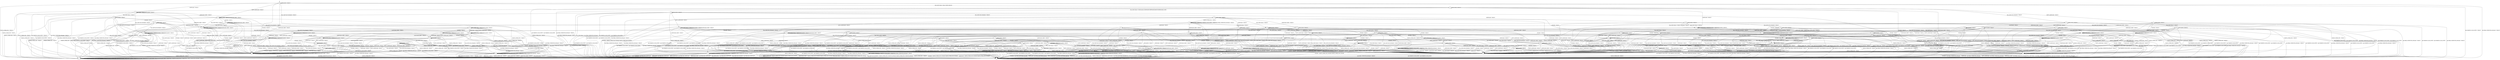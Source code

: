 digraph g {

	s0 [shape="circle" label="s0"];
	s1 [shape="circle" label="s1"];
	s2 [shape="circle" label="s2"];
	s3 [shape="circle" label="s3"];
	s4 [shape="circle" label="s4"];
	s5 [shape="circle" label="s5"];
	s6 [shape="circle" label="s6"];
	s7 [shape="circle" label="s7"];
	s8 [shape="circle" label="s8"];
	s9 [shape="circle" label="s9"];
	s10 [shape="circle" label="s10"];
	s11 [shape="circle" label="s11"];
	s12 [shape="circle" label="s12"];
	s13 [shape="circle" label="s13"];
	s14 [shape="circle" label="s14"];
	s15 [shape="circle" label="s15"];
	s16 [shape="circle" label="s16"];
	s17 [shape="circle" label="s17"];
	s18 [shape="circle" label="s18"];
	s19 [shape="circle" label="s19"];
	s20 [shape="circle" label="s20"];
	s21 [shape="circle" label="s21"];
	s22 [shape="circle" label="s22"];
	s23 [shape="circle" label="s23"];
	s24 [shape="circle" label="s24"];
	s25 [shape="circle" label="s25"];
	s26 [shape="circle" label="s26"];
	s27 [shape="circle" label="s27"];
	s28 [shape="circle" label="s28"];
	s29 [shape="circle" label="s29"];
	s30 [shape="circle" label="s30"];
	s31 [shape="circle" label="s31"];
	s32 [shape="circle" label="s32"];
	s33 [shape="circle" label="s33"];
	s34 [shape="circle" label="s34"];
	s35 [shape="circle" label="s35"];
	s36 [shape="circle" label="s36"];
	s37 [shape="circle" label="s37"];
	s38 [shape="circle" label="s38"];
	s39 [shape="circle" label="s39"];
	s40 [shape="circle" label="s40"];
	s41 [shape="circle" label="s41"];
	s42 [shape="circle" label="s42"];
	s43 [shape="circle" label="s43"];
	s44 [shape="circle" label="s44"];
	s45 [shape="circle" label="s45"];
	s46 [shape="circle" label="s46"];
	s47 [shape="circle" label="s47"];
	s48 [shape="circle" label="s48"];
	s49 [shape="circle" label="s49"];
	s50 [shape="circle" label="s50"];
	s51 [shape="circle" label="s51"];
	s52 [shape="circle" label="s52"];
	s53 [shape="circle" label="s53"];
	s54 [shape="circle" label="s54"];
	s55 [shape="circle" label="s55"];
	s56 [shape="circle" label="s56"];
	s57 [shape="circle" label="s57"];
	s58 [shape="circle" label="s58"];
	s59 [shape="circle" label="s59"];
	s60 [shape="circle" label="s60"];
	s61 [shape="circle" label="s61"];
	s62 [shape="circle" label="s62"];
	s63 [shape="circle" label="s63"];
	s64 [shape="circle" label="s64"];
	s65 [shape="circle" label="s65"];
	s66 [shape="circle" label="s66"];
	s67 [shape="circle" label="s67"];
	s68 [shape="circle" label="s68"];
	s69 [shape="circle" label="s69"];
	s70 [shape="circle" label="s70"];
	s71 [shape="circle" label="s71"];
	s72 [shape="circle" label="s72"];
	s73 [shape="circle" label="s73"];
	s74 [shape="circle" label="s74"];
	s75 [shape="circle" label="s75"];
	s76 [shape="circle" label="s76"];
	s77 [shape="circle" label="s77"];
	s78 [shape="circle" label="s78"];
	s79 [shape="circle" label="s79"];
	s0 -> s1 [label="RSA_CLIENT_HELLO / HELLO_VERIFY_REQUEST"];
	s0 -> s23 [label="RSA_CLIENT_KEY_EXCHANGE / TIMEOUT"];
	s0 -> s11 [label="CHANGE_CIPHER_SPEC / TIMEOUT"];
	s0 -> s3 [label="FINISHED / TIMEOUT"];
	s0 -> s0 [label="APPLICATION / TIMEOUT"];
	s0 -> s12 [label="CERTIFICATE / TIMEOUT"];
	s0 -> s22 [label="EMPTY_CERTIFICATE / TIMEOUT"];
	s0 -> s3 [label="CERTIFICATE_VERIFY / TIMEOUT"];
	s0 -> s4 [label="Alert(WARNING,CLOSE_NOTIFY) / TIMEOUT"];
	s0 -> s4 [label="Alert(FATAL,UNEXPECTED_MESSAGE) / TIMEOUT"];
	s1 -> s2 [label="RSA_CLIENT_HELLO / SERVER_HELLO,CERTIFICATE,CERTIFICATE_REQUEST,SERVER_HELLO_DONE"];
	s1 -> s21 [label="RSA_CLIENT_KEY_EXCHANGE / TIMEOUT"];
	s1 -> s11 [label="CHANGE_CIPHER_SPEC / TIMEOUT"];
	s1 -> s8 [label="FINISHED / TIMEOUT"];
	s1 -> s1 [label="APPLICATION / TIMEOUT"];
	s1 -> s19 [label="CERTIFICATE / TIMEOUT"];
	s1 -> s5 [label="EMPTY_CERTIFICATE / TIMEOUT"];
	s1 -> s8 [label="CERTIFICATE_VERIFY / TIMEOUT"];
	s1 -> s4 [label="Alert(WARNING,CLOSE_NOTIFY) / Alert(WARNING,CLOSE_NOTIFY)"];
	s1 -> s4 [label="Alert(FATAL,UNEXPECTED_MESSAGE) / TIMEOUT"];
	s2 -> s4 [label="RSA_CLIENT_HELLO / Alert(FATAL,UNEXPECTED_MESSAGE)"];
	s2 -> s16 [label="RSA_CLIENT_KEY_EXCHANGE / TIMEOUT"];
	s2 -> s11 [label="CHANGE_CIPHER_SPEC / TIMEOUT"];
	s2 -> s8 [label="FINISHED / TIMEOUT"];
	s2 -> s2 [label="APPLICATION / TIMEOUT"];
	s2 -> s29 [label="CERTIFICATE / TIMEOUT"];
	s2 -> s9 [label="EMPTY_CERTIFICATE / TIMEOUT"];
	s2 -> s8 [label="CERTIFICATE_VERIFY / TIMEOUT"];
	s2 -> s4 [label="Alert(WARNING,CLOSE_NOTIFY) / Alert(WARNING,CLOSE_NOTIFY)"];
	s2 -> s4 [label="Alert(FATAL,UNEXPECTED_MESSAGE) / TIMEOUT"];
	s3 -> s3 [label="RSA_CLIENT_HELLO / TIMEOUT"];
	s3 -> s3 [label="RSA_CLIENT_KEY_EXCHANGE / TIMEOUT"];
	s3 -> s11 [label="CHANGE_CIPHER_SPEC / TIMEOUT"];
	s3 -> s3 [label="FINISHED / TIMEOUT"];
	s3 -> s3 [label="APPLICATION / TIMEOUT"];
	s3 -> s3 [label="CERTIFICATE / TIMEOUT"];
	s3 -> s3 [label="EMPTY_CERTIFICATE / TIMEOUT"];
	s3 -> s3 [label="CERTIFICATE_VERIFY / TIMEOUT"];
	s3 -> s4 [label="Alert(WARNING,CLOSE_NOTIFY) / TIMEOUT"];
	s3 -> s4 [label="Alert(FATAL,UNEXPECTED_MESSAGE) / TIMEOUT"];
	s4 -> s4 [label="RSA_CLIENT_HELLO / SOCKET_CLOSED"];
	s4 -> s4 [label="RSA_CLIENT_KEY_EXCHANGE / SOCKET_CLOSED"];
	s4 -> s4 [label="CHANGE_CIPHER_SPEC / SOCKET_CLOSED"];
	s4 -> s4 [label="FINISHED / SOCKET_CLOSED"];
	s4 -> s4 [label="APPLICATION / SOCKET_CLOSED"];
	s4 -> s4 [label="CERTIFICATE / SOCKET_CLOSED"];
	s4 -> s4 [label="EMPTY_CERTIFICATE / SOCKET_CLOSED"];
	s4 -> s4 [label="CERTIFICATE_VERIFY / SOCKET_CLOSED"];
	s4 -> s4 [label="Alert(WARNING,CLOSE_NOTIFY) / SOCKET_CLOSED"];
	s4 -> s4 [label="Alert(FATAL,UNEXPECTED_MESSAGE) / SOCKET_CLOSED"];
	s5 -> s62 [label="RSA_CLIENT_HELLO / TIMEOUT"];
	s5 -> s69 [label="RSA_CLIENT_KEY_EXCHANGE / TIMEOUT"];
	s5 -> s6 [label="CHANGE_CIPHER_SPEC / TIMEOUT"];
	s5 -> s35 [label="FINISHED / TIMEOUT"];
	s5 -> s5 [label="APPLICATION / TIMEOUT"];
	s5 -> s8 [label="CERTIFICATE / TIMEOUT"];
	s5 -> s8 [label="EMPTY_CERTIFICATE / TIMEOUT"];
	s5 -> s7 [label="CERTIFICATE_VERIFY / TIMEOUT"];
	s5 -> s4 [label="Alert(WARNING,CLOSE_NOTIFY) / Alert(WARNING,CLOSE_NOTIFY)"];
	s5 -> s4 [label="Alert(FATAL,UNEXPECTED_MESSAGE) / TIMEOUT"];
	s6 -> s4 [label="RSA_CLIENT_HELLO / Alert(FATAL,UNEXPECTED_MESSAGE)"];
	s6 -> s4 [label="RSA_CLIENT_KEY_EXCHANGE / Alert(FATAL,UNEXPECTED_MESSAGE)"];
	s6 -> s11 [label="CHANGE_CIPHER_SPEC / TIMEOUT"];
	s6 -> s4 [label="FINISHED / Alert(FATAL,UNEXPECTED_MESSAGE)"];
	s6 -> s6 [label="APPLICATION / TIMEOUT"];
	s6 -> s4 [label="CERTIFICATE / Alert(FATAL,UNEXPECTED_MESSAGE)"];
	s6 -> s4 [label="EMPTY_CERTIFICATE / Alert(FATAL,UNEXPECTED_MESSAGE)"];
	s6 -> s4 [label="CERTIFICATE_VERIFY / Alert(FATAL,UNEXPECTED_MESSAGE)"];
	s6 -> s6 [label="Alert(WARNING,CLOSE_NOTIFY) / TIMEOUT"];
	s6 -> s6 [label="Alert(FATAL,UNEXPECTED_MESSAGE) / TIMEOUT"];
	s7 -> s7 [label="RSA_CLIENT_HELLO / TIMEOUT"];
	s7 -> s26 [label="RSA_CLIENT_KEY_EXCHANGE / TIMEOUT"];
	s7 -> s6 [label="CHANGE_CIPHER_SPEC / TIMEOUT"];
	s7 -> s33 [label="FINISHED / TIMEOUT"];
	s7 -> s7 [label="APPLICATION / TIMEOUT"];
	s7 -> s8 [label="CERTIFICATE / TIMEOUT"];
	s7 -> s8 [label="EMPTY_CERTIFICATE / TIMEOUT"];
	s7 -> s8 [label="CERTIFICATE_VERIFY / TIMEOUT"];
	s7 -> s4 [label="Alert(WARNING,CLOSE_NOTIFY) / Alert(WARNING,CLOSE_NOTIFY)"];
	s7 -> s4 [label="Alert(FATAL,UNEXPECTED_MESSAGE) / TIMEOUT"];
	s8 -> s8 [label="RSA_CLIENT_HELLO / TIMEOUT"];
	s8 -> s8 [label="RSA_CLIENT_KEY_EXCHANGE / TIMEOUT"];
	s8 -> s11 [label="CHANGE_CIPHER_SPEC / TIMEOUT"];
	s8 -> s8 [label="FINISHED / TIMEOUT"];
	s8 -> s8 [label="APPLICATION / TIMEOUT"];
	s8 -> s8 [label="CERTIFICATE / TIMEOUT"];
	s8 -> s8 [label="EMPTY_CERTIFICATE / TIMEOUT"];
	s8 -> s8 [label="CERTIFICATE_VERIFY / TIMEOUT"];
	s8 -> s4 [label="Alert(WARNING,CLOSE_NOTIFY) / Alert(WARNING,CLOSE_NOTIFY)"];
	s8 -> s4 [label="Alert(FATAL,UNEXPECTED_MESSAGE) / TIMEOUT"];
	s9 -> s9 [label="RSA_CLIENT_HELLO / TIMEOUT"];
	s9 -> s27 [label="RSA_CLIENT_KEY_EXCHANGE / TIMEOUT"];
	s9 -> s10 [label="CHANGE_CIPHER_SPEC / TIMEOUT"];
	s9 -> s55 [label="FINISHED / TIMEOUT"];
	s9 -> s9 [label="APPLICATION / TIMEOUT"];
	s9 -> s8 [label="CERTIFICATE / TIMEOUT"];
	s9 -> s8 [label="EMPTY_CERTIFICATE / TIMEOUT"];
	s9 -> s9 [label="CERTIFICATE_VERIFY / TIMEOUT"];
	s9 -> s4 [label="Alert(WARNING,CLOSE_NOTIFY) / Alert(WARNING,CLOSE_NOTIFY)"];
	s9 -> s4 [label="Alert(FATAL,UNEXPECTED_MESSAGE) / TIMEOUT"];
	s10 -> s4 [label="RSA_CLIENT_HELLO / Alert(FATAL,BAD_CERTIFICATE)"];
	s10 -> s4 [label="RSA_CLIENT_KEY_EXCHANGE / Alert(FATAL,BAD_CERTIFICATE)"];
	s10 -> s11 [label="CHANGE_CIPHER_SPEC / TIMEOUT"];
	s10 -> s4 [label="FINISHED / Alert(FATAL,BAD_CERTIFICATE)"];
	s10 -> s10 [label="APPLICATION / TIMEOUT"];
	s10 -> s4 [label="CERTIFICATE / Alert(FATAL,BAD_CERTIFICATE)"];
	s10 -> s4 [label="EMPTY_CERTIFICATE / Alert(FATAL,BAD_CERTIFICATE)"];
	s10 -> s4 [label="CERTIFICATE_VERIFY / Alert(FATAL,BAD_CERTIFICATE)"];
	s10 -> s10 [label="Alert(WARNING,CLOSE_NOTIFY) / TIMEOUT"];
	s10 -> s10 [label="Alert(FATAL,UNEXPECTED_MESSAGE) / TIMEOUT"];
	s11 -> s11 [label="RSA_CLIENT_HELLO / TIMEOUT"];
	s11 -> s11 [label="RSA_CLIENT_KEY_EXCHANGE / TIMEOUT"];
	s11 -> s11 [label="CHANGE_CIPHER_SPEC / TIMEOUT"];
	s11 -> s11 [label="FINISHED / TIMEOUT"];
	s11 -> s11 [label="APPLICATION / TIMEOUT"];
	s11 -> s11 [label="CERTIFICATE / TIMEOUT"];
	s11 -> s11 [label="EMPTY_CERTIFICATE / TIMEOUT"];
	s11 -> s11 [label="CERTIFICATE_VERIFY / TIMEOUT"];
	s11 -> s11 [label="Alert(WARNING,CLOSE_NOTIFY) / TIMEOUT"];
	s11 -> s11 [label="Alert(FATAL,UNEXPECTED_MESSAGE) / TIMEOUT"];
	s12 -> s75 [label="RSA_CLIENT_HELLO / TIMEOUT"];
	s12 -> s13 [label="RSA_CLIENT_KEY_EXCHANGE / TIMEOUT"];
	s12 -> s11 [label="CHANGE_CIPHER_SPEC / TIMEOUT"];
	s12 -> s12 [label="FINISHED / TIMEOUT"];
	s12 -> s12 [label="APPLICATION / TIMEOUT"];
	s12 -> s3 [label="CERTIFICATE / TIMEOUT"];
	s12 -> s3 [label="EMPTY_CERTIFICATE / TIMEOUT"];
	s12 -> s22 [label="CERTIFICATE_VERIFY / TIMEOUT"];
	s12 -> s4 [label="Alert(WARNING,CLOSE_NOTIFY) / TIMEOUT"];
	s12 -> s4 [label="Alert(FATAL,UNEXPECTED_MESSAGE) / TIMEOUT"];
	s13 -> s13 [label="RSA_CLIENT_HELLO / TIMEOUT"];
	s13 -> s3 [label="RSA_CLIENT_KEY_EXCHANGE / TIMEOUT"];
	s13 -> s11 [label="CHANGE_CIPHER_SPEC / TIMEOUT"];
	s13 -> s13 [label="FINISHED / TIMEOUT"];
	s13 -> s13 [label="APPLICATION / TIMEOUT"];
	s13 -> s3 [label="CERTIFICATE / TIMEOUT"];
	s13 -> s3 [label="EMPTY_CERTIFICATE / TIMEOUT"];
	s13 -> s14 [label="CERTIFICATE_VERIFY / TIMEOUT"];
	s13 -> s4 [label="Alert(WARNING,CLOSE_NOTIFY) / TIMEOUT"];
	s13 -> s4 [label="Alert(FATAL,UNEXPECTED_MESSAGE) / TIMEOUT"];
	s14 -> s14 [label="RSA_CLIENT_HELLO / TIMEOUT"];
	s14 -> s3 [label="RSA_CLIENT_KEY_EXCHANGE / TIMEOUT"];
	s14 -> s15 [label="CHANGE_CIPHER_SPEC / TIMEOUT"];
	s14 -> s43 [label="FINISHED / TIMEOUT"];
	s14 -> s14 [label="APPLICATION / TIMEOUT"];
	s14 -> s3 [label="CERTIFICATE / TIMEOUT"];
	s14 -> s3 [label="EMPTY_CERTIFICATE / TIMEOUT"];
	s14 -> s3 [label="CERTIFICATE_VERIFY / TIMEOUT"];
	s14 -> s4 [label="Alert(WARNING,CLOSE_NOTIFY) / TIMEOUT"];
	s14 -> s4 [label="Alert(FATAL,UNEXPECTED_MESSAGE) / TIMEOUT"];
	s15 -> s4 [label="RSA_CLIENT_HELLO / TIMEOUT"];
	s15 -> s4 [label="RSA_CLIENT_KEY_EXCHANGE / TIMEOUT"];
	s15 -> s11 [label="CHANGE_CIPHER_SPEC / TIMEOUT"];
	s15 -> s4 [label="FINISHED / TIMEOUT"];
	s15 -> s15 [label="APPLICATION / TIMEOUT"];
	s15 -> s4 [label="CERTIFICATE / TIMEOUT"];
	s15 -> s4 [label="EMPTY_CERTIFICATE / TIMEOUT"];
	s15 -> s4 [label="CERTIFICATE_VERIFY / TIMEOUT"];
	s15 -> s15 [label="Alert(WARNING,CLOSE_NOTIFY) / TIMEOUT"];
	s15 -> s15 [label="Alert(FATAL,UNEXPECTED_MESSAGE) / TIMEOUT"];
	s16 -> s28 [label="RSA_CLIENT_HELLO / TIMEOUT"];
	s16 -> s8 [label="RSA_CLIENT_KEY_EXCHANGE / TIMEOUT"];
	s16 -> s20 [label="CHANGE_CIPHER_SPEC / TIMEOUT"];
	s16 -> s36 [label="FINISHED / TIMEOUT"];
	s16 -> s16 [label="APPLICATION / TIMEOUT"];
	s16 -> s51 [label="CERTIFICATE / TIMEOUT"];
	s16 -> s27 [label="EMPTY_CERTIFICATE / TIMEOUT"];
	s16 -> s17 [label="CERTIFICATE_VERIFY / TIMEOUT"];
	s16 -> s4 [label="Alert(WARNING,CLOSE_NOTIFY) / Alert(WARNING,CLOSE_NOTIFY)"];
	s16 -> s4 [label="Alert(FATAL,UNEXPECTED_MESSAGE) / TIMEOUT"];
	s17 -> s65 [label="RSA_CLIENT_HELLO / TIMEOUT"];
	s17 -> s8 [label="RSA_CLIENT_KEY_EXCHANGE / TIMEOUT"];
	s17 -> s18 [label="CHANGE_CIPHER_SPEC / TIMEOUT"];
	s17 -> s40 [label="FINISHED / TIMEOUT"];
	s17 -> s17 [label="APPLICATION / TIMEOUT"];
	s17 -> s47 [label="CERTIFICATE / TIMEOUT"];
	s17 -> s47 [label="EMPTY_CERTIFICATE / TIMEOUT"];
	s17 -> s8 [label="CERTIFICATE_VERIFY / TIMEOUT"];
	s17 -> s4 [label="Alert(WARNING,CLOSE_NOTIFY) / Alert(WARNING,CLOSE_NOTIFY)"];
	s17 -> s4 [label="Alert(FATAL,UNEXPECTED_MESSAGE) / TIMEOUT"];
	s18 -> s4 [label="RSA_CLIENT_HELLO / Alert(FATAL,HANDSHAKE_FAILURE)"];
	s18 -> s4 [label="RSA_CLIENT_KEY_EXCHANGE / Alert(FATAL,HANDSHAKE_FAILURE)"];
	s18 -> s11 [label="CHANGE_CIPHER_SPEC / TIMEOUT"];
	s18 -> s4 [label="FINISHED / Alert(FATAL,HANDSHAKE_FAILURE)"];
	s18 -> s18 [label="APPLICATION / TIMEOUT"];
	s18 -> s4 [label="CERTIFICATE / Alert(FATAL,HANDSHAKE_FAILURE)"];
	s18 -> s4 [label="EMPTY_CERTIFICATE / Alert(FATAL,HANDSHAKE_FAILURE)"];
	s18 -> s4 [label="CERTIFICATE_VERIFY / Alert(FATAL,HANDSHAKE_FAILURE)"];
	s18 -> s18 [label="Alert(WARNING,CLOSE_NOTIFY) / TIMEOUT"];
	s18 -> s18 [label="Alert(FATAL,UNEXPECTED_MESSAGE) / TIMEOUT"];
	s19 -> s19 [label="RSA_CLIENT_HELLO / TIMEOUT"];
	s19 -> s32 [label="RSA_CLIENT_KEY_EXCHANGE / TIMEOUT"];
	s19 -> s11 [label="CHANGE_CIPHER_SPEC / TIMEOUT"];
	s19 -> s19 [label="FINISHED / TIMEOUT"];
	s19 -> s19 [label="APPLICATION / TIMEOUT"];
	s19 -> s8 [label="CERTIFICATE / TIMEOUT"];
	s19 -> s8 [label="EMPTY_CERTIFICATE / TIMEOUT"];
	s19 -> s7 [label="CERTIFICATE_VERIFY / TIMEOUT"];
	s19 -> s4 [label="Alert(WARNING,CLOSE_NOTIFY) / Alert(WARNING,CLOSE_NOTIFY)"];
	s19 -> s4 [label="Alert(FATAL,UNEXPECTED_MESSAGE) / TIMEOUT"];
	s20 -> s28 [label="RSA_CLIENT_HELLO / TIMEOUT"];
	s20 -> s8 [label="RSA_CLIENT_KEY_EXCHANGE / TIMEOUT"];
	s20 -> s11 [label="CHANGE_CIPHER_SPEC / TIMEOUT"];
	s20 -> s4 [label="FINISHED / CHANGE_CIPHER_SPEC,FINISHED,CHANGE_CIPHER_SPEC,FINISHED"];
	s20 -> s20 [label="APPLICATION / TIMEOUT"];
	s20 -> s37 [label="CERTIFICATE / TIMEOUT"];
	s20 -> s25 [label="EMPTY_CERTIFICATE / TIMEOUT"];
	s20 -> s49 [label="CERTIFICATE_VERIFY / TIMEOUT"];
	s20 -> s20 [label="Alert(WARNING,CLOSE_NOTIFY) / TIMEOUT"];
	s20 -> s20 [label="Alert(FATAL,UNEXPECTED_MESSAGE) / TIMEOUT"];
	s21 -> s28 [label="RSA_CLIENT_HELLO / TIMEOUT"];
	s21 -> s8 [label="RSA_CLIENT_KEY_EXCHANGE / TIMEOUT"];
	s21 -> s6 [label="CHANGE_CIPHER_SPEC / TIMEOUT"];
	s21 -> s36 [label="FINISHED / TIMEOUT"];
	s21 -> s21 [label="APPLICATION / TIMEOUT"];
	s21 -> s69 [label="CERTIFICATE / TIMEOUT"];
	s21 -> s69 [label="EMPTY_CERTIFICATE / TIMEOUT"];
	s21 -> s24 [label="CERTIFICATE_VERIFY / TIMEOUT"];
	s21 -> s4 [label="Alert(WARNING,CLOSE_NOTIFY) / Alert(WARNING,CLOSE_NOTIFY)"];
	s21 -> s4 [label="Alert(FATAL,UNEXPECTED_MESSAGE) / TIMEOUT"];
	s22 -> s54 [label="RSA_CLIENT_HELLO / TIMEOUT"];
	s22 -> s34 [label="RSA_CLIENT_KEY_EXCHANGE / TIMEOUT"];
	s22 -> s15 [label="CHANGE_CIPHER_SPEC / TIMEOUT"];
	s22 -> s58 [label="FINISHED / TIMEOUT"];
	s22 -> s22 [label="APPLICATION / TIMEOUT"];
	s22 -> s3 [label="CERTIFICATE / TIMEOUT"];
	s22 -> s3 [label="EMPTY_CERTIFICATE / TIMEOUT"];
	s22 -> s22 [label="CERTIFICATE_VERIFY / TIMEOUT"];
	s22 -> s4 [label="Alert(WARNING,CLOSE_NOTIFY) / TIMEOUT"];
	s22 -> s4 [label="Alert(FATAL,UNEXPECTED_MESSAGE) / TIMEOUT"];
	s23 -> s23 [label="RSA_CLIENT_HELLO / TIMEOUT"];
	s23 -> s3 [label="RSA_CLIENT_KEY_EXCHANGE / TIMEOUT"];
	s23 -> s15 [label="CHANGE_CIPHER_SPEC / TIMEOUT"];
	s23 -> s52 [label="FINISHED / TIMEOUT"];
	s23 -> s23 [label="APPLICATION / TIMEOUT"];
	s23 -> s34 [label="CERTIFICATE / TIMEOUT"];
	s23 -> s34 [label="EMPTY_CERTIFICATE / TIMEOUT"];
	s23 -> s72 [label="CERTIFICATE_VERIFY / TIMEOUT"];
	s23 -> s4 [label="Alert(WARNING,CLOSE_NOTIFY) / TIMEOUT"];
	s23 -> s4 [label="Alert(FATAL,UNEXPECTED_MESSAGE) / TIMEOUT"];
	s24 -> s44 [label="RSA_CLIENT_HELLO / TIMEOUT"];
	s24 -> s8 [label="RSA_CLIENT_KEY_EXCHANGE / TIMEOUT"];
	s24 -> s6 [label="CHANGE_CIPHER_SPEC / TIMEOUT"];
	s24 -> s57 [label="FINISHED / TIMEOUT"];
	s24 -> s24 [label="APPLICATION / TIMEOUT"];
	s24 -> s26 [label="CERTIFICATE / TIMEOUT"];
	s24 -> s26 [label="EMPTY_CERTIFICATE / TIMEOUT"];
	s24 -> s8 [label="CERTIFICATE_VERIFY / TIMEOUT"];
	s24 -> s4 [label="Alert(WARNING,CLOSE_NOTIFY) / Alert(WARNING,CLOSE_NOTIFY)"];
	s24 -> s4 [label="Alert(FATAL,UNEXPECTED_MESSAGE) / TIMEOUT"];
	s25 -> s25 [label="RSA_CLIENT_HELLO / TIMEOUT"];
	s25 -> s8 [label="RSA_CLIENT_KEY_EXCHANGE / TIMEOUT"];
	s25 -> s10 [label="CHANGE_CIPHER_SPEC / TIMEOUT"];
	s25 -> s25 [label="FINISHED / TIMEOUT"];
	s25 -> s8 [label="APPLICATION / TIMEOUT"];
	s25 -> s8 [label="CERTIFICATE / TIMEOUT"];
	s25 -> s8 [label="EMPTY_CERTIFICATE / TIMEOUT"];
	s25 -> s25 [label="CERTIFICATE_VERIFY / TIMEOUT"];
	s25 -> s4 [label="Alert(WARNING,CLOSE_NOTIFY) / Alert(WARNING,CLOSE_NOTIFY)"];
	s25 -> s4 [label="Alert(FATAL,UNEXPECTED_MESSAGE) / TIMEOUT"];
	s26 -> s26 [label="RSA_CLIENT_HELLO / TIMEOUT"];
	s26 -> s8 [label="RSA_CLIENT_KEY_EXCHANGE / TIMEOUT"];
	s26 -> s6 [label="CHANGE_CIPHER_SPEC / TIMEOUT"];
	s26 -> s41 [label="FINISHED / TIMEOUT"];
	s26 -> s26 [label="APPLICATION / TIMEOUT"];
	s26 -> s8 [label="CERTIFICATE / TIMEOUT"];
	s26 -> s8 [label="EMPTY_CERTIFICATE / TIMEOUT"];
	s26 -> s8 [label="CERTIFICATE_VERIFY / TIMEOUT"];
	s26 -> s4 [label="Alert(WARNING,CLOSE_NOTIFY) / Alert(WARNING,CLOSE_NOTIFY)"];
	s26 -> s4 [label="Alert(FATAL,UNEXPECTED_MESSAGE) / TIMEOUT"];
	s27 -> s78 [label="RSA_CLIENT_HELLO / TIMEOUT"];
	s27 -> s8 [label="RSA_CLIENT_KEY_EXCHANGE / TIMEOUT"];
	s27 -> s10 [label="CHANGE_CIPHER_SPEC / TIMEOUT"];
	s27 -> s63 [label="FINISHED / TIMEOUT"];
	s27 -> s27 [label="APPLICATION / TIMEOUT"];
	s27 -> s8 [label="CERTIFICATE / TIMEOUT"];
	s27 -> s8 [label="EMPTY_CERTIFICATE / TIMEOUT"];
	s27 -> s46 [label="CERTIFICATE_VERIFY / TIMEOUT"];
	s27 -> s4 [label="Alert(WARNING,CLOSE_NOTIFY) / Alert(WARNING,CLOSE_NOTIFY)"];
	s27 -> s4 [label="Alert(FATAL,UNEXPECTED_MESSAGE) / TIMEOUT"];
	s28 -> s8 [label="RSA_CLIENT_HELLO / TIMEOUT"];
	s28 -> s8 [label="RSA_CLIENT_KEY_EXCHANGE / TIMEOUT"];
	s28 -> s6 [label="CHANGE_CIPHER_SPEC / TIMEOUT"];
	s28 -> s68 [label="FINISHED / TIMEOUT"];
	s28 -> s28 [label="APPLICATION / TIMEOUT"];
	s28 -> s50 [label="CERTIFICATE / TIMEOUT"];
	s28 -> s50 [label="EMPTY_CERTIFICATE / TIMEOUT"];
	s28 -> s44 [label="CERTIFICATE_VERIFY / TIMEOUT"];
	s28 -> s4 [label="Alert(WARNING,CLOSE_NOTIFY) / Alert(WARNING,CLOSE_NOTIFY)"];
	s28 -> s4 [label="Alert(FATAL,UNEXPECTED_MESSAGE) / TIMEOUT"];
	s29 -> s19 [label="RSA_CLIENT_HELLO / TIMEOUT"];
	s29 -> s30 [label="RSA_CLIENT_KEY_EXCHANGE / TIMEOUT"];
	s29 -> s11 [label="CHANGE_CIPHER_SPEC / TIMEOUT"];
	s29 -> s19 [label="FINISHED / TIMEOUT"];
	s29 -> s29 [label="APPLICATION / TIMEOUT"];
	s29 -> s8 [label="CERTIFICATE / TIMEOUT"];
	s29 -> s8 [label="EMPTY_CERTIFICATE / TIMEOUT"];
	s29 -> s31 [label="CERTIFICATE_VERIFY / TIMEOUT"];
	s29 -> s4 [label="Alert(WARNING,CLOSE_NOTIFY) / Alert(WARNING,CLOSE_NOTIFY)"];
	s29 -> s4 [label="Alert(FATAL,UNEXPECTED_MESSAGE) / TIMEOUT"];
	s30 -> s32 [label="RSA_CLIENT_HELLO / TIMEOUT"];
	s30 -> s8 [label="RSA_CLIENT_KEY_EXCHANGE / TIMEOUT"];
	s30 -> s11 [label="CHANGE_CIPHER_SPEC / TIMEOUT"];
	s30 -> s32 [label="FINISHED / TIMEOUT"];
	s30 -> s30 [label="APPLICATION / TIMEOUT"];
	s30 -> s8 [label="CERTIFICATE / TIMEOUT"];
	s30 -> s8 [label="EMPTY_CERTIFICATE / TIMEOUT"];
	s30 -> s45 [label="CERTIFICATE_VERIFY / TIMEOUT"];
	s30 -> s4 [label="Alert(WARNING,CLOSE_NOTIFY) / Alert(WARNING,CLOSE_NOTIFY)"];
	s30 -> s4 [label="Alert(FATAL,UNEXPECTED_MESSAGE) / TIMEOUT"];
	s31 -> s7 [label="RSA_CLIENT_HELLO / TIMEOUT"];
	s31 -> s45 [label="RSA_CLIENT_KEY_EXCHANGE / TIMEOUT"];
	s31 -> s6 [label="CHANGE_CIPHER_SPEC / TIMEOUT"];
	s31 -> s33 [label="FINISHED / TIMEOUT"];
	s31 -> s31 [label="APPLICATION / TIMEOUT"];
	s31 -> s8 [label="CERTIFICATE / TIMEOUT"];
	s31 -> s8 [label="EMPTY_CERTIFICATE / TIMEOUT"];
	s31 -> s8 [label="CERTIFICATE_VERIFY / TIMEOUT"];
	s31 -> s4 [label="Alert(WARNING,CLOSE_NOTIFY) / Alert(WARNING,CLOSE_NOTIFY)"];
	s31 -> s4 [label="Alert(FATAL,UNEXPECTED_MESSAGE) / TIMEOUT"];
	s32 -> s32 [label="RSA_CLIENT_HELLO / TIMEOUT"];
	s32 -> s8 [label="RSA_CLIENT_KEY_EXCHANGE / TIMEOUT"];
	s32 -> s11 [label="CHANGE_CIPHER_SPEC / TIMEOUT"];
	s32 -> s32 [label="FINISHED / TIMEOUT"];
	s32 -> s32 [label="APPLICATION / TIMEOUT"];
	s32 -> s8 [label="CERTIFICATE / TIMEOUT"];
	s32 -> s8 [label="EMPTY_CERTIFICATE / TIMEOUT"];
	s32 -> s26 [label="CERTIFICATE_VERIFY / TIMEOUT"];
	s32 -> s4 [label="Alert(WARNING,CLOSE_NOTIFY) / Alert(WARNING,CLOSE_NOTIFY)"];
	s32 -> s4 [label="Alert(FATAL,UNEXPECTED_MESSAGE) / TIMEOUT"];
	s33 -> s33 [label="RSA_CLIENT_HELLO / TIMEOUT"];
	s33 -> s41 [label="RSA_CLIENT_KEY_EXCHANGE / TIMEOUT"];
	s33 -> s6 [label="CHANGE_CIPHER_SPEC / TIMEOUT"];
	s33 -> s8 [label="FINISHED / TIMEOUT"];
	s33 -> s33 [label="APPLICATION / TIMEOUT"];
	s33 -> s8 [label="CERTIFICATE / TIMEOUT"];
	s33 -> s8 [label="EMPTY_CERTIFICATE / TIMEOUT"];
	s33 -> s8 [label="CERTIFICATE_VERIFY / TIMEOUT"];
	s33 -> s4 [label="Alert(WARNING,CLOSE_NOTIFY) / Alert(WARNING,CLOSE_NOTIFY)"];
	s33 -> s4 [label="Alert(FATAL,UNEXPECTED_MESSAGE) / TIMEOUT"];
	s34 -> s34 [label="RSA_CLIENT_HELLO / TIMEOUT"];
	s34 -> s3 [label="RSA_CLIENT_KEY_EXCHANGE / TIMEOUT"];
	s34 -> s15 [label="CHANGE_CIPHER_SPEC / TIMEOUT"];
	s34 -> s73 [label="FINISHED / TIMEOUT"];
	s34 -> s34 [label="APPLICATION / TIMEOUT"];
	s34 -> s3 [label="CERTIFICATE / TIMEOUT"];
	s34 -> s3 [label="EMPTY_CERTIFICATE / TIMEOUT"];
	s34 -> s14 [label="CERTIFICATE_VERIFY / TIMEOUT"];
	s34 -> s4 [label="Alert(WARNING,CLOSE_NOTIFY) / TIMEOUT"];
	s34 -> s4 [label="Alert(FATAL,UNEXPECTED_MESSAGE) / TIMEOUT"];
	s35 -> s35 [label="RSA_CLIENT_HELLO / TIMEOUT"];
	s35 -> s56 [label="RSA_CLIENT_KEY_EXCHANGE / TIMEOUT"];
	s35 -> s6 [label="CHANGE_CIPHER_SPEC / TIMEOUT"];
	s35 -> s8 [label="FINISHED / TIMEOUT"];
	s35 -> s35 [label="APPLICATION / TIMEOUT"];
	s35 -> s8 [label="CERTIFICATE / TIMEOUT"];
	s35 -> s8 [label="EMPTY_CERTIFICATE / TIMEOUT"];
	s35 -> s33 [label="CERTIFICATE_VERIFY / TIMEOUT"];
	s35 -> s4 [label="Alert(WARNING,CLOSE_NOTIFY) / Alert(WARNING,CLOSE_NOTIFY)"];
	s35 -> s4 [label="Alert(FATAL,UNEXPECTED_MESSAGE) / TIMEOUT"];
	s36 -> s68 [label="RSA_CLIENT_HELLO / TIMEOUT"];
	s36 -> s8 [label="RSA_CLIENT_KEY_EXCHANGE / TIMEOUT"];
	s36 -> s6 [label="CHANGE_CIPHER_SPEC / TIMEOUT"];
	s36 -> s8 [label="FINISHED / TIMEOUT"];
	s36 -> s36 [label="APPLICATION / TIMEOUT"];
	s36 -> s56 [label="CERTIFICATE / TIMEOUT"];
	s36 -> s56 [label="EMPTY_CERTIFICATE / TIMEOUT"];
	s36 -> s57 [label="CERTIFICATE_VERIFY / TIMEOUT"];
	s36 -> s4 [label="Alert(WARNING,CLOSE_NOTIFY) / Alert(WARNING,CLOSE_NOTIFY)"];
	s36 -> s4 [label="Alert(FATAL,UNEXPECTED_MESSAGE) / TIMEOUT"];
	s37 -> s50 [label="RSA_CLIENT_HELLO / TIMEOUT"];
	s37 -> s8 [label="RSA_CLIENT_KEY_EXCHANGE / TIMEOUT"];
	s37 -> s6 [label="CHANGE_CIPHER_SPEC / TIMEOUT"];
	s37 -> s38 [label="FINISHED / TIMEOUT"];
	s37 -> s8 [label="APPLICATION / TIMEOUT"];
	s37 -> s8 [label="CERTIFICATE / TIMEOUT"];
	s37 -> s8 [label="EMPTY_CERTIFICATE / TIMEOUT"];
	s37 -> s42 [label="CERTIFICATE_VERIFY / TIMEOUT"];
	s37 -> s4 [label="Alert(WARNING,CLOSE_NOTIFY) / Alert(WARNING,CLOSE_NOTIFY)"];
	s37 -> s4 [label="Alert(FATAL,UNEXPECTED_MESSAGE) / TIMEOUT"];
	s38 -> s38 [label="RSA_CLIENT_HELLO / TIMEOUT"];
	s38 -> s8 [label="RSA_CLIENT_KEY_EXCHANGE / TIMEOUT"];
	s38 -> s39 [label="CHANGE_CIPHER_SPEC / TIMEOUT"];
	s38 -> s8 [label="FINISHED / TIMEOUT"];
	s38 -> s8 [label="APPLICATION / TIMEOUT"];
	s38 -> s8 [label="CERTIFICATE / TIMEOUT"];
	s38 -> s8 [label="EMPTY_CERTIFICATE / TIMEOUT"];
	s38 -> s38 [label="CERTIFICATE_VERIFY / TIMEOUT"];
	s38 -> s4 [label="Alert(WARNING,CLOSE_NOTIFY) / Alert(WARNING,CLOSE_NOTIFY)"];
	s38 -> s4 [label="Alert(FATAL,UNEXPECTED_MESSAGE) / TIMEOUT"];
	s39 -> s4 [label="RSA_CLIENT_HELLO / CHANGE_CIPHER_SPEC,FINISHED,CHANGE_CIPHER_SPEC,FINISHED"];
	s39 -> s4 [label="RSA_CLIENT_KEY_EXCHANGE / CHANGE_CIPHER_SPEC,UNKNOWN_MESSAGE,CHANGE_CIPHER_SPEC,UNKNOWN_MESSAGE"];
	s39 -> s11 [label="CHANGE_CIPHER_SPEC / TIMEOUT"];
	s39 -> s4 [label="FINISHED / CHANGE_CIPHER_SPEC,FINISHED,CHANGE_CIPHER_SPEC,FINISHED"];
	s39 -> s39 [label="APPLICATION / TIMEOUT"];
	s39 -> s4 [label="CERTIFICATE / CHANGE_CIPHER_SPEC,FINISHED,CHANGE_CIPHER_SPEC,FINISHED"];
	s39 -> s4 [label="EMPTY_CERTIFICATE / CHANGE_CIPHER_SPEC,FINISHED,CHANGE_CIPHER_SPEC,FINISHED"];
	s39 -> s4 [label="CERTIFICATE_VERIFY / CHANGE_CIPHER_SPEC,FINISHED,CHANGE_CIPHER_SPEC,FINISHED"];
	s39 -> s39 [label="Alert(WARNING,CLOSE_NOTIFY) / TIMEOUT"];
	s39 -> s39 [label="Alert(FATAL,UNEXPECTED_MESSAGE) / TIMEOUT"];
	s40 -> s40 [label="RSA_CLIENT_HELLO / TIMEOUT"];
	s40 -> s8 [label="RSA_CLIENT_KEY_EXCHANGE / TIMEOUT"];
	s40 -> s18 [label="CHANGE_CIPHER_SPEC / TIMEOUT"];
	s40 -> s8 [label="FINISHED / TIMEOUT"];
	s40 -> s40 [label="APPLICATION / TIMEOUT"];
	s40 -> s61 [label="CERTIFICATE / TIMEOUT"];
	s40 -> s61 [label="EMPTY_CERTIFICATE / TIMEOUT"];
	s40 -> s8 [label="CERTIFICATE_VERIFY / TIMEOUT"];
	s40 -> s4 [label="Alert(WARNING,CLOSE_NOTIFY) / Alert(WARNING,CLOSE_NOTIFY)"];
	s40 -> s4 [label="Alert(FATAL,UNEXPECTED_MESSAGE) / TIMEOUT"];
	s41 -> s76 [label="RSA_CLIENT_HELLO / TIMEOUT"];
	s41 -> s8 [label="RSA_CLIENT_KEY_EXCHANGE / TIMEOUT"];
	s41 -> s6 [label="CHANGE_CIPHER_SPEC / TIMEOUT"];
	s41 -> s8 [label="FINISHED / TIMEOUT"];
	s41 -> s41 [label="APPLICATION / TIMEOUT"];
	s41 -> s8 [label="CERTIFICATE / TIMEOUT"];
	s41 -> s8 [label="EMPTY_CERTIFICATE / TIMEOUT"];
	s41 -> s8 [label="CERTIFICATE_VERIFY / TIMEOUT"];
	s41 -> s4 [label="Alert(WARNING,CLOSE_NOTIFY) / Alert(WARNING,CLOSE_NOTIFY)"];
	s41 -> s4 [label="Alert(FATAL,UNEXPECTED_MESSAGE) / TIMEOUT"];
	s42 -> s26 [label="RSA_CLIENT_HELLO / TIMEOUT"];
	s42 -> s8 [label="RSA_CLIENT_KEY_EXCHANGE / TIMEOUT"];
	s42 -> s6 [label="CHANGE_CIPHER_SPEC / TIMEOUT"];
	s42 -> s38 [label="FINISHED / TIMEOUT"];
	s42 -> s8 [label="APPLICATION / TIMEOUT"];
	s42 -> s8 [label="CERTIFICATE / TIMEOUT"];
	s42 -> s8 [label="EMPTY_CERTIFICATE / TIMEOUT"];
	s42 -> s8 [label="CERTIFICATE_VERIFY / TIMEOUT"];
	s42 -> s4 [label="Alert(WARNING,CLOSE_NOTIFY) / Alert(WARNING,CLOSE_NOTIFY)"];
	s42 -> s4 [label="Alert(FATAL,UNEXPECTED_MESSAGE) / TIMEOUT"];
	s43 -> s60 [label="RSA_CLIENT_HELLO / TIMEOUT"];
	s43 -> s3 [label="RSA_CLIENT_KEY_EXCHANGE / TIMEOUT"];
	s43 -> s15 [label="CHANGE_CIPHER_SPEC / TIMEOUT"];
	s43 -> s3 [label="FINISHED / TIMEOUT"];
	s43 -> s43 [label="APPLICATION / TIMEOUT"];
	s43 -> s3 [label="CERTIFICATE / TIMEOUT"];
	s43 -> s3 [label="EMPTY_CERTIFICATE / TIMEOUT"];
	s43 -> s3 [label="CERTIFICATE_VERIFY / TIMEOUT"];
	s43 -> s4 [label="Alert(WARNING,CLOSE_NOTIFY) / TIMEOUT"];
	s43 -> s4 [label="Alert(FATAL,UNEXPECTED_MESSAGE) / TIMEOUT"];
	s44 -> s8 [label="RSA_CLIENT_HELLO / TIMEOUT"];
	s44 -> s8 [label="RSA_CLIENT_KEY_EXCHANGE / TIMEOUT"];
	s44 -> s6 [label="CHANGE_CIPHER_SPEC / TIMEOUT"];
	s44 -> s48 [label="FINISHED / TIMEOUT"];
	s44 -> s44 [label="APPLICATION / TIMEOUT"];
	s44 -> s26 [label="CERTIFICATE / TIMEOUT"];
	s44 -> s26 [label="EMPTY_CERTIFICATE / TIMEOUT"];
	s44 -> s8 [label="CERTIFICATE_VERIFY / TIMEOUT"];
	s44 -> s4 [label="Alert(WARNING,CLOSE_NOTIFY) / Alert(WARNING,CLOSE_NOTIFY)"];
	s44 -> s4 [label="Alert(FATAL,UNEXPECTED_MESSAGE) / TIMEOUT"];
	s45 -> s26 [label="RSA_CLIENT_HELLO / TIMEOUT"];
	s45 -> s8 [label="RSA_CLIENT_KEY_EXCHANGE / TIMEOUT"];
	s45 -> s59 [label="CHANGE_CIPHER_SPEC / TIMEOUT"];
	s45 -> s41 [label="FINISHED / TIMEOUT"];
	s45 -> s45 [label="APPLICATION / TIMEOUT"];
	s45 -> s8 [label="CERTIFICATE / TIMEOUT"];
	s45 -> s8 [label="EMPTY_CERTIFICATE / TIMEOUT"];
	s45 -> s8 [label="CERTIFICATE_VERIFY / TIMEOUT"];
	s45 -> s4 [label="Alert(WARNING,CLOSE_NOTIFY) / Alert(WARNING,CLOSE_NOTIFY)"];
	s45 -> s4 [label="Alert(FATAL,UNEXPECTED_MESSAGE) / TIMEOUT"];
	s46 -> s64 [label="RSA_CLIENT_HELLO / TIMEOUT"];
	s46 -> s8 [label="RSA_CLIENT_KEY_EXCHANGE / TIMEOUT"];
	s46 -> s10 [label="CHANGE_CIPHER_SPEC / TIMEOUT"];
	s46 -> s46 [label="FINISHED / TIMEOUT"];
	s46 -> s46 [label="APPLICATION / TIMEOUT"];
	s46 -> s8 [label="CERTIFICATE / TIMEOUT"];
	s46 -> s8 [label="EMPTY_CERTIFICATE / TIMEOUT"];
	s46 -> s8 [label="CERTIFICATE_VERIFY / TIMEOUT"];
	s46 -> s4 [label="Alert(WARNING,CLOSE_NOTIFY) / Alert(WARNING,CLOSE_NOTIFY)"];
	s46 -> s4 [label="Alert(FATAL,UNEXPECTED_MESSAGE) / TIMEOUT"];
	s47 -> s66 [label="RSA_CLIENT_HELLO / TIMEOUT"];
	s47 -> s8 [label="RSA_CLIENT_KEY_EXCHANGE / TIMEOUT"];
	s47 -> s18 [label="CHANGE_CIPHER_SPEC / TIMEOUT"];
	s47 -> s61 [label="FINISHED / TIMEOUT"];
	s47 -> s47 [label="APPLICATION / TIMEOUT"];
	s47 -> s8 [label="CERTIFICATE / TIMEOUT"];
	s47 -> s8 [label="EMPTY_CERTIFICATE / TIMEOUT"];
	s47 -> s8 [label="CERTIFICATE_VERIFY / TIMEOUT"];
	s47 -> s4 [label="Alert(WARNING,CLOSE_NOTIFY) / Alert(WARNING,CLOSE_NOTIFY)"];
	s47 -> s4 [label="Alert(FATAL,UNEXPECTED_MESSAGE) / TIMEOUT"];
	s48 -> s8 [label="RSA_CLIENT_HELLO / TIMEOUT"];
	s48 -> s8 [label="RSA_CLIENT_KEY_EXCHANGE / TIMEOUT"];
	s48 -> s6 [label="CHANGE_CIPHER_SPEC / TIMEOUT"];
	s48 -> s8 [label="FINISHED / TIMEOUT"];
	s48 -> s48 [label="APPLICATION / TIMEOUT"];
	s48 -> s76 [label="CERTIFICATE / TIMEOUT"];
	s48 -> s76 [label="EMPTY_CERTIFICATE / TIMEOUT"];
	s48 -> s8 [label="CERTIFICATE_VERIFY / TIMEOUT"];
	s48 -> s4 [label="Alert(WARNING,CLOSE_NOTIFY) / Alert(WARNING,CLOSE_NOTIFY)"];
	s48 -> s4 [label="Alert(FATAL,UNEXPECTED_MESSAGE) / TIMEOUT"];
	s49 -> s49 [label="RSA_CLIENT_HELLO / TIMEOUT"];
	s49 -> s8 [label="RSA_CLIENT_KEY_EXCHANGE / TIMEOUT"];
	s49 -> s18 [label="CHANGE_CIPHER_SPEC / TIMEOUT"];
	s49 -> s53 [label="FINISHED / TIMEOUT"];
	s49 -> s8 [label="APPLICATION / TIMEOUT"];
	s49 -> s47 [label="CERTIFICATE / TIMEOUT"];
	s49 -> s47 [label="EMPTY_CERTIFICATE / TIMEOUT"];
	s49 -> s8 [label="CERTIFICATE_VERIFY / TIMEOUT"];
	s49 -> s4 [label="Alert(WARNING,CLOSE_NOTIFY) / Alert(WARNING,CLOSE_NOTIFY)"];
	s49 -> s4 [label="Alert(FATAL,UNEXPECTED_MESSAGE) / TIMEOUT"];
	s50 -> s8 [label="RSA_CLIENT_HELLO / TIMEOUT"];
	s50 -> s8 [label="RSA_CLIENT_KEY_EXCHANGE / TIMEOUT"];
	s50 -> s6 [label="CHANGE_CIPHER_SPEC / TIMEOUT"];
	s50 -> s71 [label="FINISHED / TIMEOUT"];
	s50 -> s50 [label="APPLICATION / TIMEOUT"];
	s50 -> s8 [label="CERTIFICATE / TIMEOUT"];
	s50 -> s8 [label="EMPTY_CERTIFICATE / TIMEOUT"];
	s50 -> s26 [label="CERTIFICATE_VERIFY / TIMEOUT"];
	s50 -> s4 [label="Alert(WARNING,CLOSE_NOTIFY) / Alert(WARNING,CLOSE_NOTIFY)"];
	s50 -> s4 [label="Alert(FATAL,UNEXPECTED_MESSAGE) / TIMEOUT"];
	s51 -> s50 [label="RSA_CLIENT_HELLO / TIMEOUT"];
	s51 -> s8 [label="RSA_CLIENT_KEY_EXCHANGE / TIMEOUT"];
	s51 -> s59 [label="CHANGE_CIPHER_SPEC / TIMEOUT"];
	s51 -> s56 [label="FINISHED / TIMEOUT"];
	s51 -> s51 [label="APPLICATION / TIMEOUT"];
	s51 -> s8 [label="CERTIFICATE / TIMEOUT"];
	s51 -> s8 [label="EMPTY_CERTIFICATE / TIMEOUT"];
	s51 -> s45 [label="CERTIFICATE_VERIFY / TIMEOUT"];
	s51 -> s4 [label="Alert(WARNING,CLOSE_NOTIFY) / Alert(WARNING,CLOSE_NOTIFY)"];
	s51 -> s4 [label="Alert(FATAL,UNEXPECTED_MESSAGE) / TIMEOUT"];
	s52 -> s52 [label="RSA_CLIENT_HELLO / TIMEOUT"];
	s52 -> s3 [label="RSA_CLIENT_KEY_EXCHANGE / TIMEOUT"];
	s52 -> s15 [label="CHANGE_CIPHER_SPEC / TIMEOUT"];
	s52 -> s3 [label="FINISHED / TIMEOUT"];
	s52 -> s52 [label="APPLICATION / TIMEOUT"];
	s52 -> s73 [label="CERTIFICATE / TIMEOUT"];
	s52 -> s73 [label="EMPTY_CERTIFICATE / TIMEOUT"];
	s52 -> s74 [label="CERTIFICATE_VERIFY / TIMEOUT"];
	s52 -> s4 [label="Alert(WARNING,CLOSE_NOTIFY) / TIMEOUT"];
	s52 -> s4 [label="Alert(FATAL,UNEXPECTED_MESSAGE) / TIMEOUT"];
	s53 -> s53 [label="RSA_CLIENT_HELLO / TIMEOUT"];
	s53 -> s8 [label="RSA_CLIENT_KEY_EXCHANGE / TIMEOUT"];
	s53 -> s18 [label="CHANGE_CIPHER_SPEC / TIMEOUT"];
	s53 -> s8 [label="FINISHED / TIMEOUT"];
	s53 -> s8 [label="APPLICATION / TIMEOUT"];
	s53 -> s53 [label="CERTIFICATE / TIMEOUT"];
	s53 -> s53 [label="EMPTY_CERTIFICATE / TIMEOUT"];
	s53 -> s8 [label="CERTIFICATE_VERIFY / TIMEOUT"];
	s53 -> s4 [label="Alert(WARNING,CLOSE_NOTIFY) / Alert(WARNING,CLOSE_NOTIFY)"];
	s53 -> s4 [label="Alert(FATAL,UNEXPECTED_MESSAGE) / TIMEOUT"];
	s54 -> s3 [label="RSA_CLIENT_HELLO / TIMEOUT"];
	s54 -> s34 [label="RSA_CLIENT_KEY_EXCHANGE / TIMEOUT"];
	s54 -> s15 [label="CHANGE_CIPHER_SPEC / TIMEOUT"];
	s54 -> s54 [label="FINISHED / TIMEOUT"];
	s54 -> s54 [label="APPLICATION / TIMEOUT"];
	s54 -> s3 [label="CERTIFICATE / TIMEOUT"];
	s54 -> s3 [label="EMPTY_CERTIFICATE / TIMEOUT"];
	s54 -> s54 [label="CERTIFICATE_VERIFY / TIMEOUT"];
	s54 -> s4 [label="Alert(WARNING,CLOSE_NOTIFY) / TIMEOUT"];
	s54 -> s4 [label="Alert(FATAL,UNEXPECTED_MESSAGE) / TIMEOUT"];
	s55 -> s55 [label="RSA_CLIENT_HELLO / TIMEOUT"];
	s55 -> s63 [label="RSA_CLIENT_KEY_EXCHANGE / TIMEOUT"];
	s55 -> s10 [label="CHANGE_CIPHER_SPEC / TIMEOUT"];
	s55 -> s8 [label="FINISHED / TIMEOUT"];
	s55 -> s55 [label="APPLICATION / TIMEOUT"];
	s55 -> s8 [label="CERTIFICATE / TIMEOUT"];
	s55 -> s8 [label="EMPTY_CERTIFICATE / TIMEOUT"];
	s55 -> s55 [label="CERTIFICATE_VERIFY / TIMEOUT"];
	s55 -> s4 [label="Alert(WARNING,CLOSE_NOTIFY) / Alert(WARNING,CLOSE_NOTIFY)"];
	s55 -> s4 [label="Alert(FATAL,UNEXPECTED_MESSAGE) / TIMEOUT"];
	s56 -> s71 [label="RSA_CLIENT_HELLO / TIMEOUT"];
	s56 -> s8 [label="RSA_CLIENT_KEY_EXCHANGE / TIMEOUT"];
	s56 -> s6 [label="CHANGE_CIPHER_SPEC / TIMEOUT"];
	s56 -> s8 [label="FINISHED / TIMEOUT"];
	s56 -> s56 [label="APPLICATION / TIMEOUT"];
	s56 -> s8 [label="CERTIFICATE / TIMEOUT"];
	s56 -> s8 [label="EMPTY_CERTIFICATE / TIMEOUT"];
	s56 -> s41 [label="CERTIFICATE_VERIFY / TIMEOUT"];
	s56 -> s4 [label="Alert(WARNING,CLOSE_NOTIFY) / Alert(WARNING,CLOSE_NOTIFY)"];
	s56 -> s4 [label="Alert(FATAL,UNEXPECTED_MESSAGE) / TIMEOUT"];
	s57 -> s48 [label="RSA_CLIENT_HELLO / TIMEOUT"];
	s57 -> s8 [label="RSA_CLIENT_KEY_EXCHANGE / TIMEOUT"];
	s57 -> s6 [label="CHANGE_CIPHER_SPEC / TIMEOUT"];
	s57 -> s8 [label="FINISHED / TIMEOUT"];
	s57 -> s57 [label="APPLICATION / TIMEOUT"];
	s57 -> s41 [label="CERTIFICATE / TIMEOUT"];
	s57 -> s41 [label="EMPTY_CERTIFICATE / TIMEOUT"];
	s57 -> s8 [label="CERTIFICATE_VERIFY / TIMEOUT"];
	s57 -> s4 [label="Alert(WARNING,CLOSE_NOTIFY) / Alert(WARNING,CLOSE_NOTIFY)"];
	s57 -> s4 [label="Alert(FATAL,UNEXPECTED_MESSAGE) / TIMEOUT"];
	s58 -> s54 [label="RSA_CLIENT_HELLO / TIMEOUT"];
	s58 -> s73 [label="RSA_CLIENT_KEY_EXCHANGE / TIMEOUT"];
	s58 -> s15 [label="CHANGE_CIPHER_SPEC / TIMEOUT"];
	s58 -> s3 [label="FINISHED / TIMEOUT"];
	s58 -> s58 [label="APPLICATION / TIMEOUT"];
	s58 -> s3 [label="CERTIFICATE / TIMEOUT"];
	s58 -> s3 [label="EMPTY_CERTIFICATE / TIMEOUT"];
	s58 -> s58 [label="CERTIFICATE_VERIFY / TIMEOUT"];
	s58 -> s4 [label="Alert(WARNING,CLOSE_NOTIFY) / TIMEOUT"];
	s58 -> s4 [label="Alert(FATAL,UNEXPECTED_MESSAGE) / TIMEOUT"];
	s59 -> s8 [label="RSA_CLIENT_HELLO / TIMEOUT"];
	s59 -> s8 [label="RSA_CLIENT_KEY_EXCHANGE / TIMEOUT"];
	s59 -> s11 [label="CHANGE_CIPHER_SPEC / TIMEOUT"];
	s59 -> s4 [label="FINISHED / CHANGE_CIPHER_SPEC,FINISHED,CHANGE_CIPHER_SPEC,FINISHED"];
	s59 -> s59 [label="APPLICATION / TIMEOUT"];
	s59 -> s8 [label="CERTIFICATE / TIMEOUT"];
	s59 -> s8 [label="EMPTY_CERTIFICATE / TIMEOUT"];
	s59 -> s8 [label="CERTIFICATE_VERIFY / TIMEOUT"];
	s59 -> s59 [label="Alert(WARNING,CLOSE_NOTIFY) / TIMEOUT"];
	s59 -> s59 [label="Alert(FATAL,UNEXPECTED_MESSAGE) / TIMEOUT"];
	s60 -> s3 [label="RSA_CLIENT_HELLO / TIMEOUT"];
	s60 -> s3 [label="RSA_CLIENT_KEY_EXCHANGE / TIMEOUT"];
	s60 -> s15 [label="CHANGE_CIPHER_SPEC / TIMEOUT"];
	s60 -> s3 [label="FINISHED / TIMEOUT"];
	s60 -> s60 [label="APPLICATION / TIMEOUT"];
	s60 -> s3 [label="CERTIFICATE / TIMEOUT"];
	s60 -> s3 [label="EMPTY_CERTIFICATE / TIMEOUT"];
	s60 -> s3 [label="CERTIFICATE_VERIFY / TIMEOUT"];
	s60 -> s4 [label="Alert(WARNING,CLOSE_NOTIFY) / TIMEOUT"];
	s60 -> s4 [label="Alert(FATAL,UNEXPECTED_MESSAGE) / TIMEOUT"];
	s61 -> s70 [label="RSA_CLIENT_HELLO / TIMEOUT"];
	s61 -> s8 [label="RSA_CLIENT_KEY_EXCHANGE / TIMEOUT"];
	s61 -> s18 [label="CHANGE_CIPHER_SPEC / TIMEOUT"];
	s61 -> s8 [label="FINISHED / TIMEOUT"];
	s61 -> s61 [label="APPLICATION / TIMEOUT"];
	s61 -> s8 [label="CERTIFICATE / TIMEOUT"];
	s61 -> s8 [label="EMPTY_CERTIFICATE / TIMEOUT"];
	s61 -> s8 [label="CERTIFICATE_VERIFY / TIMEOUT"];
	s61 -> s4 [label="Alert(WARNING,CLOSE_NOTIFY) / Alert(WARNING,CLOSE_NOTIFY)"];
	s61 -> s4 [label="Alert(FATAL,UNEXPECTED_MESSAGE) / TIMEOUT"];
	s62 -> s8 [label="RSA_CLIENT_HELLO / TIMEOUT"];
	s62 -> s50 [label="RSA_CLIENT_KEY_EXCHANGE / TIMEOUT"];
	s62 -> s6 [label="CHANGE_CIPHER_SPEC / TIMEOUT"];
	s62 -> s35 [label="FINISHED / TIMEOUT"];
	s62 -> s62 [label="APPLICATION / TIMEOUT"];
	s62 -> s8 [label="CERTIFICATE / TIMEOUT"];
	s62 -> s8 [label="EMPTY_CERTIFICATE / TIMEOUT"];
	s62 -> s7 [label="CERTIFICATE_VERIFY / TIMEOUT"];
	s62 -> s4 [label="Alert(WARNING,CLOSE_NOTIFY) / Alert(WARNING,CLOSE_NOTIFY)"];
	s62 -> s4 [label="Alert(FATAL,UNEXPECTED_MESSAGE) / TIMEOUT"];
	s63 -> s67 [label="RSA_CLIENT_HELLO / TIMEOUT"];
	s63 -> s8 [label="RSA_CLIENT_KEY_EXCHANGE / TIMEOUT"];
	s63 -> s10 [label="CHANGE_CIPHER_SPEC / TIMEOUT"];
	s63 -> s8 [label="FINISHED / TIMEOUT"];
	s63 -> s63 [label="APPLICATION / TIMEOUT"];
	s63 -> s8 [label="CERTIFICATE / TIMEOUT"];
	s63 -> s8 [label="EMPTY_CERTIFICATE / TIMEOUT"];
	s63 -> s46 [label="CERTIFICATE_VERIFY / TIMEOUT"];
	s63 -> s4 [label="Alert(WARNING,CLOSE_NOTIFY) / Alert(WARNING,CLOSE_NOTIFY)"];
	s63 -> s4 [label="Alert(FATAL,UNEXPECTED_MESSAGE) / TIMEOUT"];
	s64 -> s8 [label="RSA_CLIENT_HELLO / TIMEOUT"];
	s64 -> s8 [label="RSA_CLIENT_KEY_EXCHANGE / TIMEOUT"];
	s64 -> s10 [label="CHANGE_CIPHER_SPEC / TIMEOUT"];
	s64 -> s64 [label="FINISHED / TIMEOUT"];
	s64 -> s64 [label="APPLICATION / TIMEOUT"];
	s64 -> s8 [label="CERTIFICATE / TIMEOUT"];
	s64 -> s8 [label="EMPTY_CERTIFICATE / TIMEOUT"];
	s64 -> s8 [label="CERTIFICATE_VERIFY / TIMEOUT"];
	s64 -> s4 [label="Alert(WARNING,CLOSE_NOTIFY) / Alert(WARNING,CLOSE_NOTIFY)"];
	s64 -> s4 [label="Alert(FATAL,UNEXPECTED_MESSAGE) / TIMEOUT"];
	s65 -> s8 [label="RSA_CLIENT_HELLO / TIMEOUT"];
	s65 -> s8 [label="RSA_CLIENT_KEY_EXCHANGE / TIMEOUT"];
	s65 -> s18 [label="CHANGE_CIPHER_SPEC / TIMEOUT"];
	s65 -> s40 [label="FINISHED / TIMEOUT"];
	s65 -> s65 [label="APPLICATION / TIMEOUT"];
	s65 -> s66 [label="CERTIFICATE / TIMEOUT"];
	s65 -> s66 [label="EMPTY_CERTIFICATE / TIMEOUT"];
	s65 -> s8 [label="CERTIFICATE_VERIFY / TIMEOUT"];
	s65 -> s4 [label="Alert(WARNING,CLOSE_NOTIFY) / Alert(WARNING,CLOSE_NOTIFY)"];
	s65 -> s4 [label="Alert(FATAL,UNEXPECTED_MESSAGE) / TIMEOUT"];
	s66 -> s8 [label="RSA_CLIENT_HELLO / TIMEOUT"];
	s66 -> s8 [label="RSA_CLIENT_KEY_EXCHANGE / TIMEOUT"];
	s66 -> s18 [label="CHANGE_CIPHER_SPEC / TIMEOUT"];
	s66 -> s70 [label="FINISHED / TIMEOUT"];
	s66 -> s66 [label="APPLICATION / TIMEOUT"];
	s66 -> s8 [label="CERTIFICATE / TIMEOUT"];
	s66 -> s8 [label="EMPTY_CERTIFICATE / TIMEOUT"];
	s66 -> s8 [label="CERTIFICATE_VERIFY / TIMEOUT"];
	s66 -> s4 [label="Alert(WARNING,CLOSE_NOTIFY) / Alert(WARNING,CLOSE_NOTIFY)"];
	s66 -> s4 [label="Alert(FATAL,UNEXPECTED_MESSAGE) / TIMEOUT"];
	s67 -> s8 [label="RSA_CLIENT_HELLO / TIMEOUT"];
	s67 -> s8 [label="RSA_CLIENT_KEY_EXCHANGE / TIMEOUT"];
	s67 -> s10 [label="CHANGE_CIPHER_SPEC / TIMEOUT"];
	s67 -> s8 [label="FINISHED / TIMEOUT"];
	s67 -> s67 [label="APPLICATION / TIMEOUT"];
	s67 -> s8 [label="CERTIFICATE / TIMEOUT"];
	s67 -> s8 [label="EMPTY_CERTIFICATE / TIMEOUT"];
	s67 -> s64 [label="CERTIFICATE_VERIFY / TIMEOUT"];
	s67 -> s4 [label="Alert(WARNING,CLOSE_NOTIFY) / Alert(WARNING,CLOSE_NOTIFY)"];
	s67 -> s4 [label="Alert(FATAL,UNEXPECTED_MESSAGE) / TIMEOUT"];
	s68 -> s8 [label="RSA_CLIENT_HELLO / TIMEOUT"];
	s68 -> s8 [label="RSA_CLIENT_KEY_EXCHANGE / TIMEOUT"];
	s68 -> s6 [label="CHANGE_CIPHER_SPEC / TIMEOUT"];
	s68 -> s8 [label="FINISHED / TIMEOUT"];
	s68 -> s68 [label="APPLICATION / TIMEOUT"];
	s68 -> s71 [label="CERTIFICATE / TIMEOUT"];
	s68 -> s71 [label="EMPTY_CERTIFICATE / TIMEOUT"];
	s68 -> s48 [label="CERTIFICATE_VERIFY / TIMEOUT"];
	s68 -> s4 [label="Alert(WARNING,CLOSE_NOTIFY) / Alert(WARNING,CLOSE_NOTIFY)"];
	s68 -> s4 [label="Alert(FATAL,UNEXPECTED_MESSAGE) / TIMEOUT"];
	s69 -> s50 [label="RSA_CLIENT_HELLO / TIMEOUT"];
	s69 -> s8 [label="RSA_CLIENT_KEY_EXCHANGE / TIMEOUT"];
	s69 -> s6 [label="CHANGE_CIPHER_SPEC / TIMEOUT"];
	s69 -> s56 [label="FINISHED / TIMEOUT"];
	s69 -> s69 [label="APPLICATION / TIMEOUT"];
	s69 -> s8 [label="CERTIFICATE / TIMEOUT"];
	s69 -> s8 [label="EMPTY_CERTIFICATE / TIMEOUT"];
	s69 -> s26 [label="CERTIFICATE_VERIFY / TIMEOUT"];
	s69 -> s4 [label="Alert(WARNING,CLOSE_NOTIFY) / Alert(WARNING,CLOSE_NOTIFY)"];
	s69 -> s4 [label="Alert(FATAL,UNEXPECTED_MESSAGE) / TIMEOUT"];
	s70 -> s8 [label="RSA_CLIENT_HELLO / TIMEOUT"];
	s70 -> s8 [label="RSA_CLIENT_KEY_EXCHANGE / TIMEOUT"];
	s70 -> s18 [label="CHANGE_CIPHER_SPEC / TIMEOUT"];
	s70 -> s8 [label="FINISHED / TIMEOUT"];
	s70 -> s70 [label="APPLICATION / TIMEOUT"];
	s70 -> s8 [label="CERTIFICATE / TIMEOUT"];
	s70 -> s8 [label="EMPTY_CERTIFICATE / TIMEOUT"];
	s70 -> s8 [label="CERTIFICATE_VERIFY / TIMEOUT"];
	s70 -> s4 [label="Alert(WARNING,CLOSE_NOTIFY) / Alert(WARNING,CLOSE_NOTIFY)"];
	s70 -> s4 [label="Alert(FATAL,UNEXPECTED_MESSAGE) / TIMEOUT"];
	s71 -> s8 [label="RSA_CLIENT_HELLO / TIMEOUT"];
	s71 -> s8 [label="RSA_CLIENT_KEY_EXCHANGE / TIMEOUT"];
	s71 -> s6 [label="CHANGE_CIPHER_SPEC / TIMEOUT"];
	s71 -> s8 [label="FINISHED / TIMEOUT"];
	s71 -> s71 [label="APPLICATION / TIMEOUT"];
	s71 -> s8 [label="CERTIFICATE / TIMEOUT"];
	s71 -> s8 [label="EMPTY_CERTIFICATE / TIMEOUT"];
	s71 -> s76 [label="CERTIFICATE_VERIFY / TIMEOUT"];
	s71 -> s4 [label="Alert(WARNING,CLOSE_NOTIFY) / Alert(WARNING,CLOSE_NOTIFY)"];
	s71 -> s4 [label="Alert(FATAL,UNEXPECTED_MESSAGE) / TIMEOUT"];
	s72 -> s72 [label="RSA_CLIENT_HELLO / TIMEOUT"];
	s72 -> s3 [label="RSA_CLIENT_KEY_EXCHANGE / TIMEOUT"];
	s72 -> s15 [label="CHANGE_CIPHER_SPEC / TIMEOUT"];
	s72 -> s74 [label="FINISHED / TIMEOUT"];
	s72 -> s72 [label="APPLICATION / TIMEOUT"];
	s72 -> s14 [label="CERTIFICATE / TIMEOUT"];
	s72 -> s14 [label="EMPTY_CERTIFICATE / TIMEOUT"];
	s72 -> s3 [label="CERTIFICATE_VERIFY / TIMEOUT"];
	s72 -> s4 [label="Alert(WARNING,CLOSE_NOTIFY) / TIMEOUT"];
	s72 -> s4 [label="Alert(FATAL,UNEXPECTED_MESSAGE) / TIMEOUT"];
	s73 -> s77 [label="RSA_CLIENT_HELLO / TIMEOUT"];
	s73 -> s3 [label="RSA_CLIENT_KEY_EXCHANGE / TIMEOUT"];
	s73 -> s15 [label="CHANGE_CIPHER_SPEC / TIMEOUT"];
	s73 -> s3 [label="FINISHED / TIMEOUT"];
	s73 -> s73 [label="APPLICATION / TIMEOUT"];
	s73 -> s3 [label="CERTIFICATE / TIMEOUT"];
	s73 -> s3 [label="EMPTY_CERTIFICATE / TIMEOUT"];
	s73 -> s43 [label="CERTIFICATE_VERIFY / TIMEOUT"];
	s73 -> s4 [label="Alert(WARNING,CLOSE_NOTIFY) / TIMEOUT"];
	s73 -> s4 [label="Alert(FATAL,UNEXPECTED_MESSAGE) / TIMEOUT"];
	s74 -> s74 [label="RSA_CLIENT_HELLO / TIMEOUT"];
	s74 -> s3 [label="RSA_CLIENT_KEY_EXCHANGE / TIMEOUT"];
	s74 -> s15 [label="CHANGE_CIPHER_SPEC / TIMEOUT"];
	s74 -> s3 [label="FINISHED / TIMEOUT"];
	s74 -> s74 [label="APPLICATION / TIMEOUT"];
	s74 -> s43 [label="CERTIFICATE / TIMEOUT"];
	s74 -> s43 [label="EMPTY_CERTIFICATE / TIMEOUT"];
	s74 -> s3 [label="CERTIFICATE_VERIFY / TIMEOUT"];
	s74 -> s4 [label="Alert(WARNING,CLOSE_NOTIFY) / TIMEOUT"];
	s74 -> s4 [label="Alert(FATAL,UNEXPECTED_MESSAGE) / TIMEOUT"];
	s75 -> s3 [label="RSA_CLIENT_HELLO / TIMEOUT"];
	s75 -> s13 [label="RSA_CLIENT_KEY_EXCHANGE / TIMEOUT"];
	s75 -> s11 [label="CHANGE_CIPHER_SPEC / TIMEOUT"];
	s75 -> s79 [label="FINISHED / TIMEOUT"];
	s75 -> s75 [label="APPLICATION / TIMEOUT"];
	s75 -> s3 [label="CERTIFICATE / TIMEOUT"];
	s75 -> s3 [label="EMPTY_CERTIFICATE / TIMEOUT"];
	s75 -> s54 [label="CERTIFICATE_VERIFY / TIMEOUT"];
	s75 -> s4 [label="Alert(WARNING,CLOSE_NOTIFY) / TIMEOUT"];
	s75 -> s4 [label="Alert(FATAL,UNEXPECTED_MESSAGE) / TIMEOUT"];
	s76 -> s8 [label="RSA_CLIENT_HELLO / TIMEOUT"];
	s76 -> s8 [label="RSA_CLIENT_KEY_EXCHANGE / TIMEOUT"];
	s76 -> s6 [label="CHANGE_CIPHER_SPEC / TIMEOUT"];
	s76 -> s8 [label="FINISHED / TIMEOUT"];
	s76 -> s76 [label="APPLICATION / TIMEOUT"];
	s76 -> s8 [label="CERTIFICATE / TIMEOUT"];
	s76 -> s8 [label="EMPTY_CERTIFICATE / TIMEOUT"];
	s76 -> s8 [label="CERTIFICATE_VERIFY / TIMEOUT"];
	s76 -> s4 [label="Alert(WARNING,CLOSE_NOTIFY) / Alert(WARNING,CLOSE_NOTIFY)"];
	s76 -> s4 [label="Alert(FATAL,UNEXPECTED_MESSAGE) / TIMEOUT"];
	s77 -> s3 [label="RSA_CLIENT_HELLO / TIMEOUT"];
	s77 -> s3 [label="RSA_CLIENT_KEY_EXCHANGE / TIMEOUT"];
	s77 -> s15 [label="CHANGE_CIPHER_SPEC / TIMEOUT"];
	s77 -> s3 [label="FINISHED / TIMEOUT"];
	s77 -> s77 [label="APPLICATION / TIMEOUT"];
	s77 -> s3 [label="CERTIFICATE / TIMEOUT"];
	s77 -> s3 [label="EMPTY_CERTIFICATE / TIMEOUT"];
	s77 -> s60 [label="CERTIFICATE_VERIFY / TIMEOUT"];
	s77 -> s4 [label="Alert(WARNING,CLOSE_NOTIFY) / TIMEOUT"];
	s77 -> s4 [label="Alert(FATAL,UNEXPECTED_MESSAGE) / TIMEOUT"];
	s78 -> s8 [label="RSA_CLIENT_HELLO / TIMEOUT"];
	s78 -> s8 [label="RSA_CLIENT_KEY_EXCHANGE / TIMEOUT"];
	s78 -> s10 [label="CHANGE_CIPHER_SPEC / TIMEOUT"];
	s78 -> s67 [label="FINISHED / TIMEOUT"];
	s78 -> s78 [label="APPLICATION / TIMEOUT"];
	s78 -> s8 [label="CERTIFICATE / TIMEOUT"];
	s78 -> s8 [label="EMPTY_CERTIFICATE / TIMEOUT"];
	s78 -> s64 [label="CERTIFICATE_VERIFY / TIMEOUT"];
	s78 -> s4 [label="Alert(WARNING,CLOSE_NOTIFY) / Alert(WARNING,CLOSE_NOTIFY)"];
	s78 -> s4 [label="Alert(FATAL,UNEXPECTED_MESSAGE) / TIMEOUT"];
	s79 -> s3 [label="RSA_CLIENT_HELLO / TIMEOUT"];
	s79 -> s13 [label="RSA_CLIENT_KEY_EXCHANGE / TIMEOUT"];
	s79 -> s11 [label="CHANGE_CIPHER_SPEC / TIMEOUT"];
	s79 -> s3 [label="FINISHED / TIMEOUT"];
	s79 -> s79 [label="APPLICATION / TIMEOUT"];
	s79 -> s3 [label="CERTIFICATE / TIMEOUT"];
	s79 -> s3 [label="EMPTY_CERTIFICATE / TIMEOUT"];
	s79 -> s54 [label="CERTIFICATE_VERIFY / TIMEOUT"];
	s79 -> s4 [label="Alert(WARNING,CLOSE_NOTIFY) / TIMEOUT"];
	s79 -> s4 [label="Alert(FATAL,UNEXPECTED_MESSAGE) / TIMEOUT"];

__start0 [label="" shape="none" width="0" height="0"];
__start0 -> s0;

}
